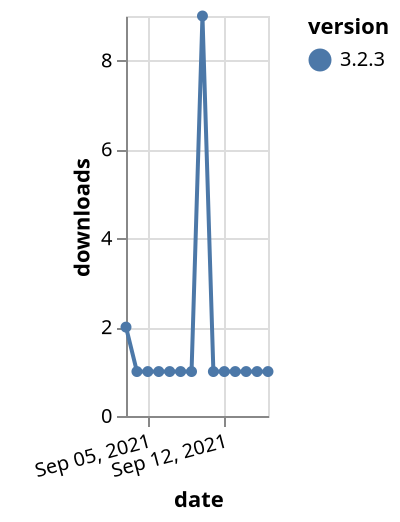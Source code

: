 {"$schema": "https://vega.github.io/schema/vega-lite/v5.json", "description": "A simple bar chart with embedded data.", "data": {"values": [{"date": "2021-09-03", "total": 499, "delta": 2, "version": "3.2.3"}, {"date": "2021-09-04", "total": 500, "delta": 1, "version": "3.2.3"}, {"date": "2021-09-05", "total": 501, "delta": 1, "version": "3.2.3"}, {"date": "2021-09-06", "total": 502, "delta": 1, "version": "3.2.3"}, {"date": "2021-09-07", "total": 503, "delta": 1, "version": "3.2.3"}, {"date": "2021-09-08", "total": 504, "delta": 1, "version": "3.2.3"}, {"date": "2021-09-09", "total": 505, "delta": 1, "version": "3.2.3"}, {"date": "2021-09-10", "total": 514, "delta": 9, "version": "3.2.3"}, {"date": "2021-09-11", "total": 515, "delta": 1, "version": "3.2.3"}, {"date": "2021-09-12", "total": 516, "delta": 1, "version": "3.2.3"}, {"date": "2021-09-13", "total": 517, "delta": 1, "version": "3.2.3"}, {"date": "2021-09-14", "total": 518, "delta": 1, "version": "3.2.3"}, {"date": "2021-09-15", "total": 519, "delta": 1, "version": "3.2.3"}, {"date": "2021-09-16", "total": 520, "delta": 1, "version": "3.2.3"}]}, "width": "container", "mark": {"type": "line", "point": {"filled": true}}, "encoding": {"x": {"field": "date", "type": "temporal", "timeUnit": "yearmonthdate", "title": "date", "axis": {"labelAngle": -15}}, "y": {"field": "delta", "type": "quantitative", "title": "downloads"}, "color": {"field": "version", "type": "nominal"}, "tooltip": {"field": "delta"}}}